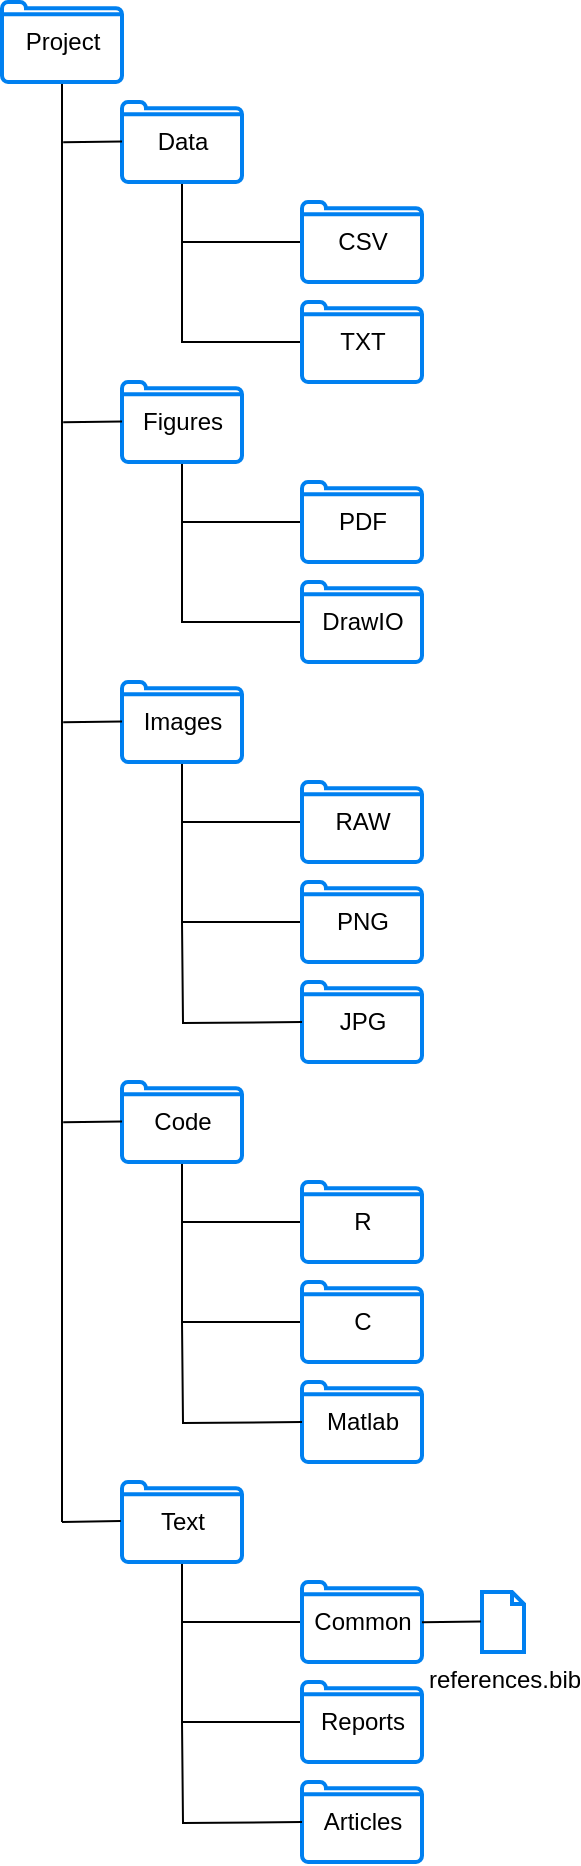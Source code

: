 <mxfile version="13.0.1" type="device"><diagram id="OSJQArlNk0mbSieSkFhg" name="Page-1"><mxGraphModel dx="632" dy="573" grid="1" gridSize="10" guides="1" tooltips="1" connect="1" arrows="1" fold="1" page="1" pageScale="1" pageWidth="850" pageHeight="1100" math="0" shadow="0"><root><mxCell id="0"/><mxCell id="1" parent="0"/><mxCell id="ekf-TX3PyhvcFV8pfSGV-8" value="" style="edgeStyle=orthogonalEdgeStyle;rounded=0;orthogonalLoop=1;jettySize=auto;html=1;startArrow=none;startFill=0;endArrow=none;endFill=0;fillColor=#fff2cc;strokeColor=#000000;" edge="1" parent="1" source="ekf-TX3PyhvcFV8pfSGV-1"><mxGeometry relative="1" as="geometry"><mxPoint x="190" y="820" as="targetPoint"/></mxGeometry></mxCell><mxCell id="ekf-TX3PyhvcFV8pfSGV-1" value="" style="html=1;verticalLabelPosition=bottom;align=center;labelBackgroundColor=#ffffff;verticalAlign=top;strokeWidth=2;strokeColor=#0080F0;shadow=0;dashed=0;shape=mxgraph.ios7.icons.folder;container=1;" vertex="1" parent="1"><mxGeometry x="160" y="60" width="60" height="40" as="geometry"/></mxCell><mxCell id="ekf-TX3PyhvcFV8pfSGV-2" value="Project" style="text;html=1;resizable=0;autosize=1;align=center;verticalAlign=middle;points=[];fillColor=none;strokeColor=none;rounded=0;" vertex="1" parent="ekf-TX3PyhvcFV8pfSGV-1"><mxGeometry x="5" y="10" width="50" height="20" as="geometry"/></mxCell><mxCell id="ekf-TX3PyhvcFV8pfSGV-13" value="" style="edgeStyle=orthogonalEdgeStyle;rounded=0;orthogonalLoop=1;jettySize=auto;html=1;startArrow=none;startFill=0;endArrow=none;endFill=0;" edge="1" parent="1" source="ekf-TX3PyhvcFV8pfSGV-9" target="ekf-TX3PyhvcFV8pfSGV-11"><mxGeometry relative="1" as="geometry"><Array as="points"><mxPoint x="250" y="180"/></Array></mxGeometry></mxCell><mxCell id="ekf-TX3PyhvcFV8pfSGV-16" value="" style="edgeStyle=orthogonalEdgeStyle;rounded=0;orthogonalLoop=1;jettySize=auto;html=1;startArrow=none;startFill=0;endArrow=none;endFill=0;" edge="1" parent="1" source="ekf-TX3PyhvcFV8pfSGV-9" target="ekf-TX3PyhvcFV8pfSGV-14"><mxGeometry relative="1" as="geometry"><Array as="points"><mxPoint x="250" y="230"/></Array></mxGeometry></mxCell><mxCell id="ekf-TX3PyhvcFV8pfSGV-9" value="" style="html=1;verticalLabelPosition=bottom;align=center;labelBackgroundColor=#ffffff;verticalAlign=top;strokeWidth=2;strokeColor=#0080F0;shadow=0;dashed=0;shape=mxgraph.ios7.icons.folder;container=1;" vertex="1" parent="1"><mxGeometry x="220" y="110" width="60" height="40" as="geometry"/></mxCell><mxCell id="ekf-TX3PyhvcFV8pfSGV-10" value="Data" style="text;html=1;resizable=0;autosize=1;align=center;verticalAlign=middle;points=[];fillColor=none;strokeColor=none;rounded=0;" vertex="1" parent="ekf-TX3PyhvcFV8pfSGV-9"><mxGeometry x="10" y="10" width="40" height="20" as="geometry"/></mxCell><mxCell id="ekf-TX3PyhvcFV8pfSGV-14" value="" style="html=1;verticalLabelPosition=bottom;align=center;labelBackgroundColor=#ffffff;verticalAlign=top;strokeWidth=2;strokeColor=#0080F0;shadow=0;dashed=0;shape=mxgraph.ios7.icons.folder;container=1;" vertex="1" parent="1"><mxGeometry x="310" y="210" width="60" height="40" as="geometry"/></mxCell><mxCell id="ekf-TX3PyhvcFV8pfSGV-15" value="TXT&lt;br&gt;" style="text;html=1;resizable=0;autosize=1;align=center;verticalAlign=middle;points=[];fillColor=none;strokeColor=none;rounded=0;" vertex="1" parent="ekf-TX3PyhvcFV8pfSGV-14"><mxGeometry x="10" y="10" width="40" height="20" as="geometry"/></mxCell><mxCell id="ekf-TX3PyhvcFV8pfSGV-11" value="" style="html=1;verticalLabelPosition=bottom;align=center;labelBackgroundColor=#ffffff;verticalAlign=top;strokeWidth=2;strokeColor=#0080F0;shadow=0;dashed=0;shape=mxgraph.ios7.icons.folder;container=1;" vertex="1" parent="1"><mxGeometry x="310" y="160" width="60" height="40" as="geometry"/></mxCell><mxCell id="ekf-TX3PyhvcFV8pfSGV-12" value="CSV" style="text;html=1;resizable=0;autosize=1;align=center;verticalAlign=middle;points=[];fillColor=none;strokeColor=none;rounded=0;" vertex="1" parent="ekf-TX3PyhvcFV8pfSGV-11"><mxGeometry x="10" y="10" width="40" height="20" as="geometry"/></mxCell><mxCell id="ekf-TX3PyhvcFV8pfSGV-22" value="" style="edgeStyle=orthogonalEdgeStyle;rounded=0;orthogonalLoop=1;jettySize=auto;html=1;startArrow=none;startFill=0;endArrow=none;endFill=0;" edge="1" parent="1" source="ekf-TX3PyhvcFV8pfSGV-24" target="ekf-TX3PyhvcFV8pfSGV-28"><mxGeometry relative="1" as="geometry"><Array as="points"><mxPoint x="250" y="320"/></Array></mxGeometry></mxCell><mxCell id="ekf-TX3PyhvcFV8pfSGV-23" value="" style="edgeStyle=orthogonalEdgeStyle;rounded=0;orthogonalLoop=1;jettySize=auto;html=1;startArrow=none;startFill=0;endArrow=none;endFill=0;" edge="1" parent="1" source="ekf-TX3PyhvcFV8pfSGV-24" target="ekf-TX3PyhvcFV8pfSGV-26"><mxGeometry relative="1" as="geometry"><Array as="points"><mxPoint x="250" y="370"/></Array></mxGeometry></mxCell><mxCell id="ekf-TX3PyhvcFV8pfSGV-24" value="" style="html=1;verticalLabelPosition=bottom;align=center;labelBackgroundColor=#ffffff;verticalAlign=top;strokeWidth=2;strokeColor=#0080F0;shadow=0;dashed=0;shape=mxgraph.ios7.icons.folder;container=1;" vertex="1" parent="1"><mxGeometry x="220" y="250" width="60" height="40" as="geometry"/></mxCell><mxCell id="ekf-TX3PyhvcFV8pfSGV-25" value="Figures" style="text;html=1;resizable=0;autosize=1;align=center;verticalAlign=middle;points=[];fillColor=none;strokeColor=none;rounded=0;" vertex="1" parent="ekf-TX3PyhvcFV8pfSGV-24"><mxGeometry y="10" width="60" height="20" as="geometry"/></mxCell><mxCell id="ekf-TX3PyhvcFV8pfSGV-26" value="" style="html=1;verticalLabelPosition=bottom;align=center;labelBackgroundColor=#ffffff;verticalAlign=top;strokeWidth=2;strokeColor=#0080F0;shadow=0;dashed=0;shape=mxgraph.ios7.icons.folder;container=1;" vertex="1" parent="1"><mxGeometry x="310" y="350" width="60" height="40" as="geometry"/></mxCell><mxCell id="ekf-TX3PyhvcFV8pfSGV-27" value="DrawIO" style="text;html=1;resizable=0;autosize=1;align=center;verticalAlign=middle;points=[];fillColor=none;strokeColor=none;rounded=0;" vertex="1" parent="ekf-TX3PyhvcFV8pfSGV-26"><mxGeometry y="10" width="60" height="20" as="geometry"/></mxCell><mxCell id="ekf-TX3PyhvcFV8pfSGV-28" value="" style="html=1;verticalLabelPosition=bottom;align=center;labelBackgroundColor=#ffffff;verticalAlign=top;strokeWidth=2;strokeColor=#0080F0;shadow=0;dashed=0;shape=mxgraph.ios7.icons.folder;container=1;" vertex="1" parent="1"><mxGeometry x="310" y="300" width="60" height="40" as="geometry"/></mxCell><mxCell id="ekf-TX3PyhvcFV8pfSGV-29" value="PDF" style="text;html=1;resizable=0;autosize=1;align=center;verticalAlign=middle;points=[];fillColor=none;strokeColor=none;rounded=0;" vertex="1" parent="ekf-TX3PyhvcFV8pfSGV-28"><mxGeometry x="10" y="10" width="40" height="20" as="geometry"/></mxCell><mxCell id="ekf-TX3PyhvcFV8pfSGV-30" value="" style="edgeStyle=orthogonalEdgeStyle;rounded=0;orthogonalLoop=1;jettySize=auto;html=1;startArrow=none;startFill=0;endArrow=none;endFill=0;" edge="1" parent="1" source="ekf-TX3PyhvcFV8pfSGV-32" target="ekf-TX3PyhvcFV8pfSGV-36"><mxGeometry relative="1" as="geometry"><Array as="points"><mxPoint x="250" y="470"/></Array></mxGeometry></mxCell><mxCell id="ekf-TX3PyhvcFV8pfSGV-31" value="" style="edgeStyle=orthogonalEdgeStyle;rounded=0;orthogonalLoop=1;jettySize=auto;html=1;startArrow=none;startFill=0;endArrow=none;endFill=0;" edge="1" parent="1" source="ekf-TX3PyhvcFV8pfSGV-32" target="ekf-TX3PyhvcFV8pfSGV-34"><mxGeometry relative="1" as="geometry"><Array as="points"><mxPoint x="250" y="520"/></Array></mxGeometry></mxCell><mxCell id="ekf-TX3PyhvcFV8pfSGV-32" value="" style="html=1;verticalLabelPosition=bottom;align=center;labelBackgroundColor=#ffffff;verticalAlign=top;strokeWidth=2;strokeColor=#0080F0;shadow=0;dashed=0;shape=mxgraph.ios7.icons.folder;container=1;" vertex="1" parent="1"><mxGeometry x="220" y="400" width="60" height="40" as="geometry"/></mxCell><mxCell id="ekf-TX3PyhvcFV8pfSGV-33" value="Images" style="text;html=1;resizable=0;autosize=1;align=center;verticalAlign=middle;points=[];fillColor=none;strokeColor=none;rounded=0;" vertex="1" parent="ekf-TX3PyhvcFV8pfSGV-32"><mxGeometry x="5" y="10" width="50" height="20" as="geometry"/></mxCell><mxCell id="ekf-TX3PyhvcFV8pfSGV-34" value="" style="html=1;verticalLabelPosition=bottom;align=center;labelBackgroundColor=#ffffff;verticalAlign=top;strokeWidth=2;strokeColor=#0080F0;shadow=0;dashed=0;shape=mxgraph.ios7.icons.folder;container=1;" vertex="1" parent="1"><mxGeometry x="310" y="500" width="60" height="40" as="geometry"/></mxCell><mxCell id="ekf-TX3PyhvcFV8pfSGV-35" value="PNG" style="text;html=1;resizable=0;autosize=1;align=center;verticalAlign=middle;points=[];fillColor=none;strokeColor=none;rounded=0;" vertex="1" parent="ekf-TX3PyhvcFV8pfSGV-34"><mxGeometry x="10" y="10" width="40" height="20" as="geometry"/></mxCell><mxCell id="ekf-TX3PyhvcFV8pfSGV-36" value="" style="html=1;verticalLabelPosition=bottom;align=center;labelBackgroundColor=#ffffff;verticalAlign=top;strokeWidth=2;strokeColor=#0080F0;shadow=0;dashed=0;shape=mxgraph.ios7.icons.folder;container=1;" vertex="1" parent="1"><mxGeometry x="310" y="450" width="60" height="40" as="geometry"/></mxCell><mxCell id="ekf-TX3PyhvcFV8pfSGV-37" value="RAW" style="text;html=1;resizable=0;autosize=1;align=center;verticalAlign=middle;points=[];fillColor=none;strokeColor=none;rounded=0;" vertex="1" parent="ekf-TX3PyhvcFV8pfSGV-36"><mxGeometry x="10" y="10" width="40" height="20" as="geometry"/></mxCell><mxCell id="ekf-TX3PyhvcFV8pfSGV-38" value="" style="html=1;verticalLabelPosition=bottom;align=center;labelBackgroundColor=#ffffff;verticalAlign=top;strokeWidth=2;strokeColor=#0080F0;shadow=0;dashed=0;shape=mxgraph.ios7.icons.folder;container=1;" vertex="1" parent="1"><mxGeometry x="310" y="550" width="60" height="40" as="geometry"/></mxCell><mxCell id="ekf-TX3PyhvcFV8pfSGV-41" value="" style="edgeStyle=orthogonalEdgeStyle;rounded=0;orthogonalLoop=1;jettySize=auto;html=1;startArrow=none;startFill=0;endArrow=none;endFill=0;" edge="1" parent="ekf-TX3PyhvcFV8pfSGV-38"><mxGeometry relative="1" as="geometry"><mxPoint y="20" as="sourcePoint"/><mxPoint x="-60" y="-30" as="targetPoint"/></mxGeometry></mxCell><mxCell id="ekf-TX3PyhvcFV8pfSGV-39" value="JPG" style="text;html=1;resizable=0;autosize=1;align=center;verticalAlign=middle;points=[];fillColor=none;strokeColor=none;rounded=0;" vertex="1" parent="ekf-TX3PyhvcFV8pfSGV-38"><mxGeometry x="10" y="10" width="40" height="20" as="geometry"/></mxCell><mxCell id="ekf-TX3PyhvcFV8pfSGV-42" value="" style="edgeStyle=orthogonalEdgeStyle;rounded=0;orthogonalLoop=1;jettySize=auto;html=1;startArrow=none;startFill=0;endArrow=none;endFill=0;" edge="1" parent="1" source="ekf-TX3PyhvcFV8pfSGV-44" target="ekf-TX3PyhvcFV8pfSGV-48"><mxGeometry relative="1" as="geometry"><Array as="points"><mxPoint x="250" y="670"/></Array></mxGeometry></mxCell><mxCell id="ekf-TX3PyhvcFV8pfSGV-43" value="" style="edgeStyle=orthogonalEdgeStyle;rounded=0;orthogonalLoop=1;jettySize=auto;html=1;startArrow=none;startFill=0;endArrow=none;endFill=0;" edge="1" parent="1" source="ekf-TX3PyhvcFV8pfSGV-44" target="ekf-TX3PyhvcFV8pfSGV-46"><mxGeometry relative="1" as="geometry"><Array as="points"><mxPoint x="250" y="720"/></Array></mxGeometry></mxCell><mxCell id="ekf-TX3PyhvcFV8pfSGV-44" value="" style="html=1;verticalLabelPosition=bottom;align=center;labelBackgroundColor=#ffffff;verticalAlign=top;strokeWidth=2;strokeColor=#0080F0;shadow=0;dashed=0;shape=mxgraph.ios7.icons.folder;container=1;" vertex="1" parent="1"><mxGeometry x="220" y="600" width="60" height="40" as="geometry"/></mxCell><mxCell id="ekf-TX3PyhvcFV8pfSGV-45" value="Code" style="text;html=1;resizable=0;autosize=1;align=center;verticalAlign=middle;points=[];fillColor=none;strokeColor=none;rounded=0;" vertex="1" parent="ekf-TX3PyhvcFV8pfSGV-44"><mxGeometry x="10" y="10" width="40" height="20" as="geometry"/></mxCell><mxCell id="ekf-TX3PyhvcFV8pfSGV-46" value="" style="html=1;verticalLabelPosition=bottom;align=center;labelBackgroundColor=#ffffff;verticalAlign=top;strokeWidth=2;strokeColor=#0080F0;shadow=0;dashed=0;shape=mxgraph.ios7.icons.folder;container=1;" vertex="1" parent="1"><mxGeometry x="310" y="700" width="60" height="40" as="geometry"/></mxCell><mxCell id="ekf-TX3PyhvcFV8pfSGV-47" value="C" style="text;html=1;resizable=0;autosize=1;align=center;verticalAlign=middle;points=[];fillColor=none;strokeColor=none;rounded=0;" vertex="1" parent="ekf-TX3PyhvcFV8pfSGV-46"><mxGeometry x="20" y="10" width="20" height="20" as="geometry"/></mxCell><mxCell id="ekf-TX3PyhvcFV8pfSGV-48" value="" style="html=1;verticalLabelPosition=bottom;align=center;labelBackgroundColor=#ffffff;verticalAlign=top;strokeWidth=2;strokeColor=#0080F0;shadow=0;dashed=0;shape=mxgraph.ios7.icons.folder;container=1;" vertex="1" parent="1"><mxGeometry x="310" y="650" width="60" height="40" as="geometry"/></mxCell><mxCell id="ekf-TX3PyhvcFV8pfSGV-49" value="R" style="text;html=1;resizable=0;autosize=1;align=center;verticalAlign=middle;points=[];fillColor=none;strokeColor=none;rounded=0;" vertex="1" parent="ekf-TX3PyhvcFV8pfSGV-48"><mxGeometry x="20" y="10" width="20" height="20" as="geometry"/></mxCell><mxCell id="ekf-TX3PyhvcFV8pfSGV-50" value="" style="html=1;verticalLabelPosition=bottom;align=center;labelBackgroundColor=#ffffff;verticalAlign=top;strokeWidth=2;strokeColor=#0080F0;shadow=0;dashed=0;shape=mxgraph.ios7.icons.folder;container=1;" vertex="1" parent="1"><mxGeometry x="310" y="750" width="60" height="40" as="geometry"/></mxCell><mxCell id="ekf-TX3PyhvcFV8pfSGV-51" value="" style="edgeStyle=orthogonalEdgeStyle;rounded=0;orthogonalLoop=1;jettySize=auto;html=1;startArrow=none;startFill=0;endArrow=none;endFill=0;" edge="1" parent="ekf-TX3PyhvcFV8pfSGV-50"><mxGeometry relative="1" as="geometry"><mxPoint y="20" as="sourcePoint"/><mxPoint x="-60" y="-30" as="targetPoint"/></mxGeometry></mxCell><mxCell id="ekf-TX3PyhvcFV8pfSGV-52" value="Matlab" style="text;html=1;resizable=0;autosize=1;align=center;verticalAlign=middle;points=[];fillColor=none;strokeColor=none;rounded=0;" vertex="1" parent="ekf-TX3PyhvcFV8pfSGV-50"><mxGeometry x="5" y="10" width="50" height="20" as="geometry"/></mxCell><mxCell id="ekf-TX3PyhvcFV8pfSGV-53" value="" style="edgeStyle=orthogonalEdgeStyle;rounded=0;orthogonalLoop=1;jettySize=auto;html=1;startArrow=none;startFill=0;endArrow=none;endFill=0;" edge="1" parent="1" source="ekf-TX3PyhvcFV8pfSGV-55" target="ekf-TX3PyhvcFV8pfSGV-59"><mxGeometry relative="1" as="geometry"><Array as="points"><mxPoint x="250" y="870"/></Array></mxGeometry></mxCell><mxCell id="ekf-TX3PyhvcFV8pfSGV-54" value="" style="edgeStyle=orthogonalEdgeStyle;rounded=0;orthogonalLoop=1;jettySize=auto;html=1;startArrow=none;startFill=0;endArrow=none;endFill=0;" edge="1" parent="1" source="ekf-TX3PyhvcFV8pfSGV-55" target="ekf-TX3PyhvcFV8pfSGV-57"><mxGeometry relative="1" as="geometry"><Array as="points"><mxPoint x="250" y="920"/></Array></mxGeometry></mxCell><mxCell id="ekf-TX3PyhvcFV8pfSGV-55" value="" style="html=1;verticalLabelPosition=bottom;align=center;labelBackgroundColor=#ffffff;verticalAlign=top;strokeWidth=2;strokeColor=#0080F0;shadow=0;dashed=0;shape=mxgraph.ios7.icons.folder;container=1;" vertex="1" parent="1"><mxGeometry x="220" y="800" width="60" height="40" as="geometry"/></mxCell><mxCell id="ekf-TX3PyhvcFV8pfSGV-56" value="Text" style="text;html=1;resizable=0;autosize=1;align=center;verticalAlign=middle;points=[];fillColor=none;strokeColor=none;rounded=0;" vertex="1" parent="ekf-TX3PyhvcFV8pfSGV-55"><mxGeometry x="10" y="10" width="40" height="20" as="geometry"/></mxCell><mxCell id="ekf-TX3PyhvcFV8pfSGV-57" value="" style="html=1;verticalLabelPosition=bottom;align=center;labelBackgroundColor=#ffffff;verticalAlign=top;strokeWidth=2;strokeColor=#0080F0;shadow=0;dashed=0;shape=mxgraph.ios7.icons.folder;container=1;" vertex="1" parent="1"><mxGeometry x="310" y="900" width="60" height="40" as="geometry"/></mxCell><mxCell id="ekf-TX3PyhvcFV8pfSGV-58" value="Reports" style="text;html=1;resizable=0;autosize=1;align=center;verticalAlign=middle;points=[];fillColor=none;strokeColor=none;rounded=0;" vertex="1" parent="ekf-TX3PyhvcFV8pfSGV-57"><mxGeometry y="10" width="60" height="20" as="geometry"/></mxCell><mxCell id="ekf-TX3PyhvcFV8pfSGV-59" value="" style="html=1;verticalLabelPosition=bottom;align=center;labelBackgroundColor=#ffffff;verticalAlign=top;strokeWidth=2;strokeColor=#0080F0;shadow=0;dashed=0;shape=mxgraph.ios7.icons.folder;container=1;" vertex="1" parent="1"><mxGeometry x="310" y="850" width="60" height="40" as="geometry"/></mxCell><mxCell id="ekf-TX3PyhvcFV8pfSGV-60" value="Common" style="text;html=1;resizable=0;autosize=1;align=center;verticalAlign=middle;points=[];fillColor=none;strokeColor=none;rounded=0;" vertex="1" parent="ekf-TX3PyhvcFV8pfSGV-59"><mxGeometry y="10" width="60" height="20" as="geometry"/></mxCell><mxCell id="ekf-TX3PyhvcFV8pfSGV-61" value="" style="html=1;verticalLabelPosition=bottom;align=center;labelBackgroundColor=#ffffff;verticalAlign=top;strokeWidth=2;strokeColor=#0080F0;shadow=0;dashed=0;shape=mxgraph.ios7.icons.folder;container=1;" vertex="1" parent="1"><mxGeometry x="310" y="950" width="60" height="40" as="geometry"/></mxCell><mxCell id="ekf-TX3PyhvcFV8pfSGV-62" value="" style="edgeStyle=orthogonalEdgeStyle;rounded=0;orthogonalLoop=1;jettySize=auto;html=1;startArrow=none;startFill=0;endArrow=none;endFill=0;" edge="1" parent="ekf-TX3PyhvcFV8pfSGV-61"><mxGeometry relative="1" as="geometry"><mxPoint y="20" as="sourcePoint"/><mxPoint x="-60" y="-30" as="targetPoint"/></mxGeometry></mxCell><mxCell id="ekf-TX3PyhvcFV8pfSGV-63" value="Articles" style="text;html=1;resizable=0;autosize=1;align=center;verticalAlign=middle;points=[];fillColor=none;strokeColor=none;rounded=0;" vertex="1" parent="ekf-TX3PyhvcFV8pfSGV-61"><mxGeometry x="5" y="10" width="50" height="20" as="geometry"/></mxCell><mxCell id="ekf-TX3PyhvcFV8pfSGV-64" value="" style="endArrow=none;html=1;entryX=-0.01;entryY=0.489;entryDx=0;entryDy=0;entryPerimeter=0;" edge="1" parent="1" target="ekf-TX3PyhvcFV8pfSGV-55"><mxGeometry width="50" height="50" relative="1" as="geometry"><mxPoint x="190" y="820" as="sourcePoint"/><mxPoint x="240" y="770" as="targetPoint"/></mxGeometry></mxCell><mxCell id="ekf-TX3PyhvcFV8pfSGV-65" value="" style="endArrow=none;html=1;entryX=-0.01;entryY=0.489;entryDx=0;entryDy=0;entryPerimeter=0;" edge="1" parent="1"><mxGeometry width="50" height="50" relative="1" as="geometry"><mxPoint x="190.6" y="620.15" as="sourcePoint"/><mxPoint x="220.0" y="619.71" as="targetPoint"/></mxGeometry></mxCell><mxCell id="ekf-TX3PyhvcFV8pfSGV-66" value="" style="endArrow=none;html=1;entryX=-0.01;entryY=0.489;entryDx=0;entryDy=0;entryPerimeter=0;" edge="1" parent="1"><mxGeometry width="50" height="50" relative="1" as="geometry"><mxPoint x="190.6" y="420.15" as="sourcePoint"/><mxPoint x="220" y="419.71" as="targetPoint"/></mxGeometry></mxCell><mxCell id="ekf-TX3PyhvcFV8pfSGV-67" value="" style="endArrow=none;html=1;entryX=-0.01;entryY=0.489;entryDx=0;entryDy=0;entryPerimeter=0;" edge="1" parent="1"><mxGeometry width="50" height="50" relative="1" as="geometry"><mxPoint x="190.6" y="270.15" as="sourcePoint"/><mxPoint x="220" y="269.71" as="targetPoint"/></mxGeometry></mxCell><mxCell id="ekf-TX3PyhvcFV8pfSGV-68" value="" style="endArrow=none;html=1;entryX=-0.01;entryY=0.489;entryDx=0;entryDy=0;entryPerimeter=0;" edge="1" parent="1"><mxGeometry width="50" height="50" relative="1" as="geometry"><mxPoint x="190.6" y="130.15" as="sourcePoint"/><mxPoint x="220" y="129.71" as="targetPoint"/></mxGeometry></mxCell><mxCell id="ekf-TX3PyhvcFV8pfSGV-69" value="references.bib" style="html=1;verticalLabelPosition=bottom;align=center;labelBackgroundColor=#ffffff;verticalAlign=top;strokeWidth=2;strokeColor=#0080F0;shadow=0;dashed=0;shape=mxgraph.ios7.icons.document;" vertex="1" parent="1"><mxGeometry x="400" y="855" width="21" height="30" as="geometry"/></mxCell><mxCell id="ekf-TX3PyhvcFV8pfSGV-73" value="" style="endArrow=none;html=1;entryX=-0.01;entryY=0.489;entryDx=0;entryDy=0;entryPerimeter=0;" edge="1" parent="1"><mxGeometry width="50" height="50" relative="1" as="geometry"><mxPoint x="370" y="870.15" as="sourcePoint"/><mxPoint x="399.4" y="869.71" as="targetPoint"/></mxGeometry></mxCell></root></mxGraphModel></diagram></mxfile>